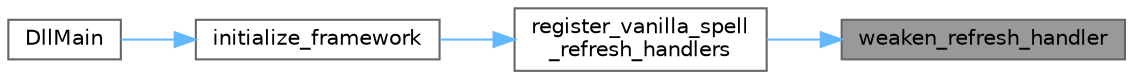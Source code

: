 digraph "weaken_refresh_handler"
{
 // LATEX_PDF_SIZE
  bgcolor="transparent";
  edge [fontname=Helvetica,fontsize=10,labelfontname=Helvetica,labelfontsize=10];
  node [fontname=Helvetica,fontsize=10,shape=box,height=0.2,width=0.4];
  rankdir="RL";
  Node1 [id="Node000001",label="weaken_refresh_handler",height=0.2,width=0.4,color="gray40", fillcolor="grey60", style="filled", fontcolor="black",tooltip=" "];
  Node1 -> Node2 [id="edge1_Node000001_Node000002",dir="back",color="steelblue1",style="solid",tooltip=" "];
  Node2 [id="Node000002",label="register_vanilla_spell\l_refresh_handlers",height=0.2,width=0.4,color="grey40", fillcolor="white", style="filled",URL="$sf__spellrefresh__registry_8cpp.html#a43b02c5e6d7550c7fd35d46caa3d67d0",tooltip=" "];
  Node2 -> Node3 [id="edge2_Node000002_Node000003",dir="back",color="steelblue1",style="solid",tooltip=" "];
  Node3 [id="Node000003",label="initialize_framework",height=0.2,width=0.4,color="grey40", fillcolor="white", style="filled",URL="$sf__registry_8cpp.html#aa653b9256d033c2d02e806489c6a4271",tooltip=" "];
  Node3 -> Node4 [id="edge3_Node000003_Node000004",dir="back",color="steelblue1",style="solid",tooltip=" "];
  Node4 [id="Node000004",label="DllMain",height=0.2,width=0.4,color="grey40", fillcolor="white", style="filled",URL="$sfsf_8cpp.html#a26e64fb39b69bcd9d1274d279f1561b9",tooltip=" "];
}

